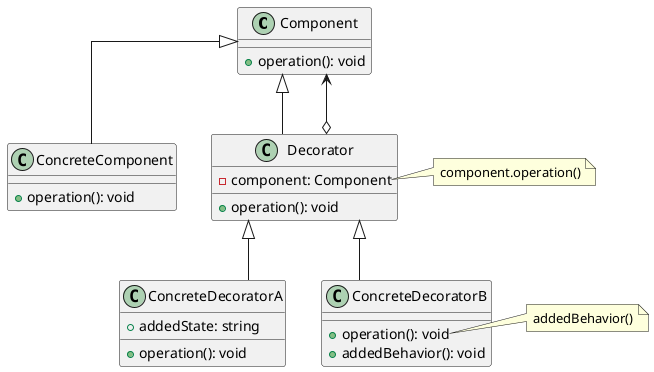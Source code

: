 @startuml
skinparam linetype ortho


class Component {
  + operation(): void
}
class ConcreteComponent extends Component { 
  + operation(): void
}
class Decorator extends Component{
  - component: Component
  + operation(): void
}

class ConcreteDecoratorA extends Decorator {
  + operation(): void
  + addedState: string
}
class ConcreteDecoratorB extends Decorator {
  + operation(): void
  + addedBehavior(): void
}

Decorator o-> Component
ConcreteComponent -[hidden] Decorator
ConcreteDecoratorA -[hidden] ConcreteDecoratorB

note right of Decorator::component
  component.operation()
end note

note right of ConcreteDecoratorB::operation
  addedBehavior()
end note

@enduml
